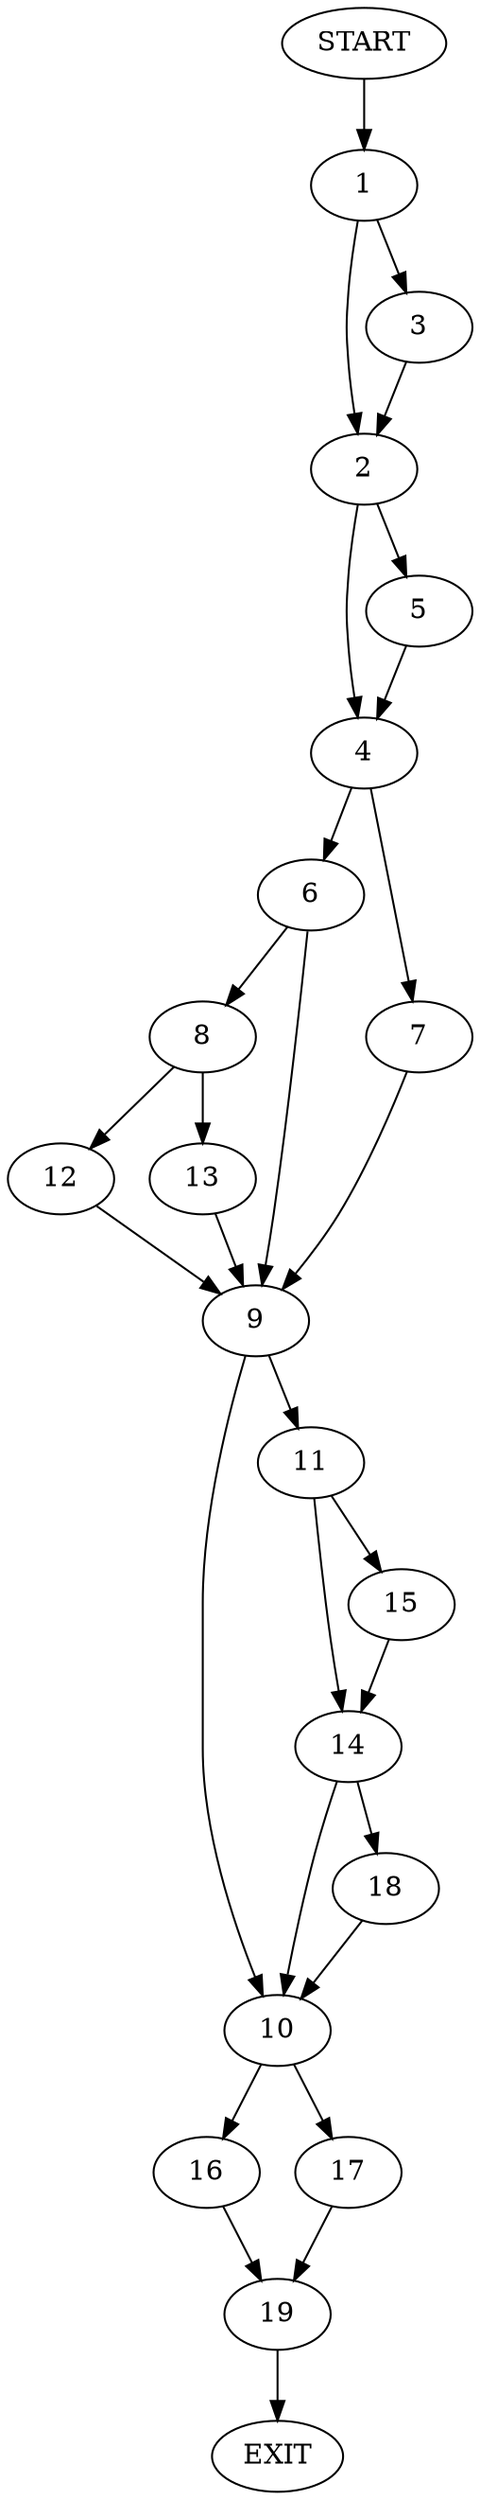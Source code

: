digraph {
0 [label="START"]
20 [label="EXIT"]
0 -> 1
1 -> 2
1 -> 3
2 -> 4
2 -> 5
3 -> 2
4 -> 6
4 -> 7
5 -> 4
6 -> 8
6 -> 9
7 -> 9
9 -> 10
9 -> 11
8 -> 12
8 -> 13
12 -> 9
13 -> 9
11 -> 14
11 -> 15
10 -> 16
10 -> 17
14 -> 10
14 -> 18
15 -> 14
18 -> 10
16 -> 19
17 -> 19
19 -> 20
}
